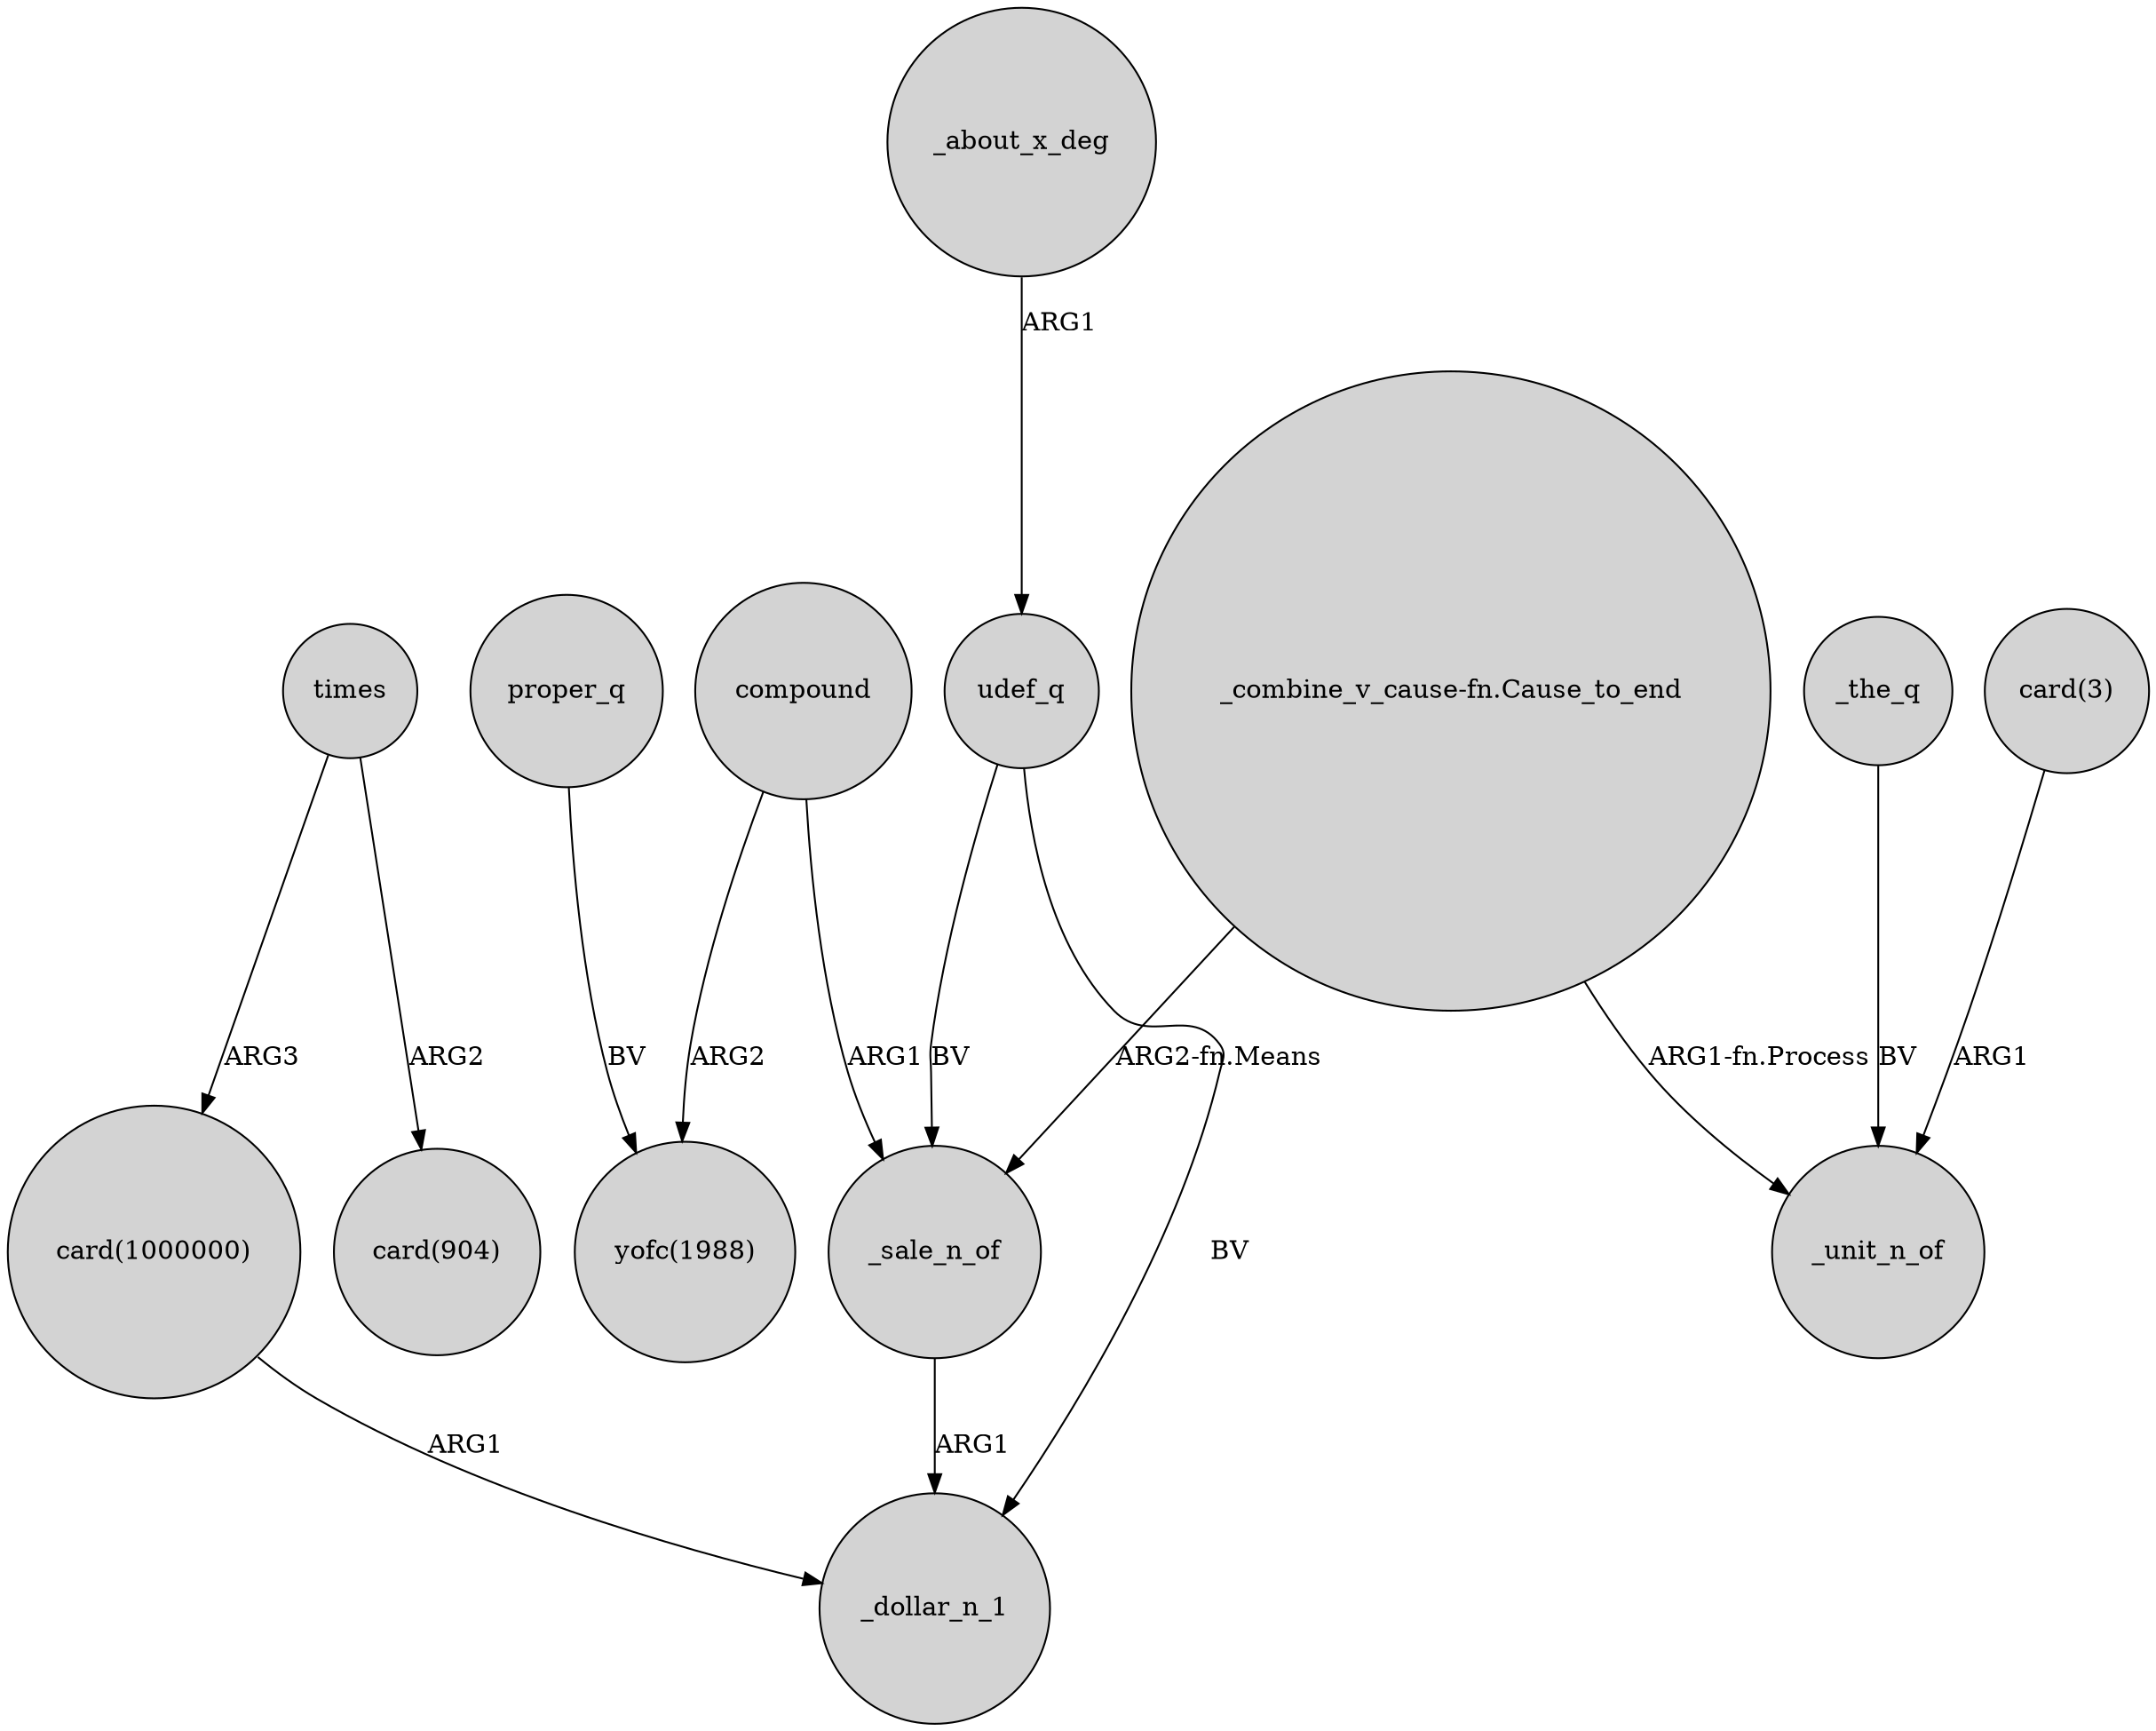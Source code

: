 digraph {
	node [shape=circle style=filled]
	times -> "card(1000000)" [label=ARG3]
	compound -> _sale_n_of [label=ARG1]
	"_combine_v_cause-fn.Cause_to_end" -> _sale_n_of [label="ARG2-fn.Means"]
	udef_q -> _sale_n_of [label=BV]
	"card(3)" -> _unit_n_of [label=ARG1]
	udef_q -> _dollar_n_1 [label=BV]
	_the_q -> _unit_n_of [label=BV]
	"card(1000000)" -> _dollar_n_1 [label=ARG1]
	times -> "card(904)" [label=ARG2]
	_about_x_deg -> udef_q [label=ARG1]
	_sale_n_of -> _dollar_n_1 [label=ARG1]
	proper_q -> "yofc(1988)" [label=BV]
	compound -> "yofc(1988)" [label=ARG2]
	"_combine_v_cause-fn.Cause_to_end" -> _unit_n_of [label="ARG1-fn.Process"]
}
